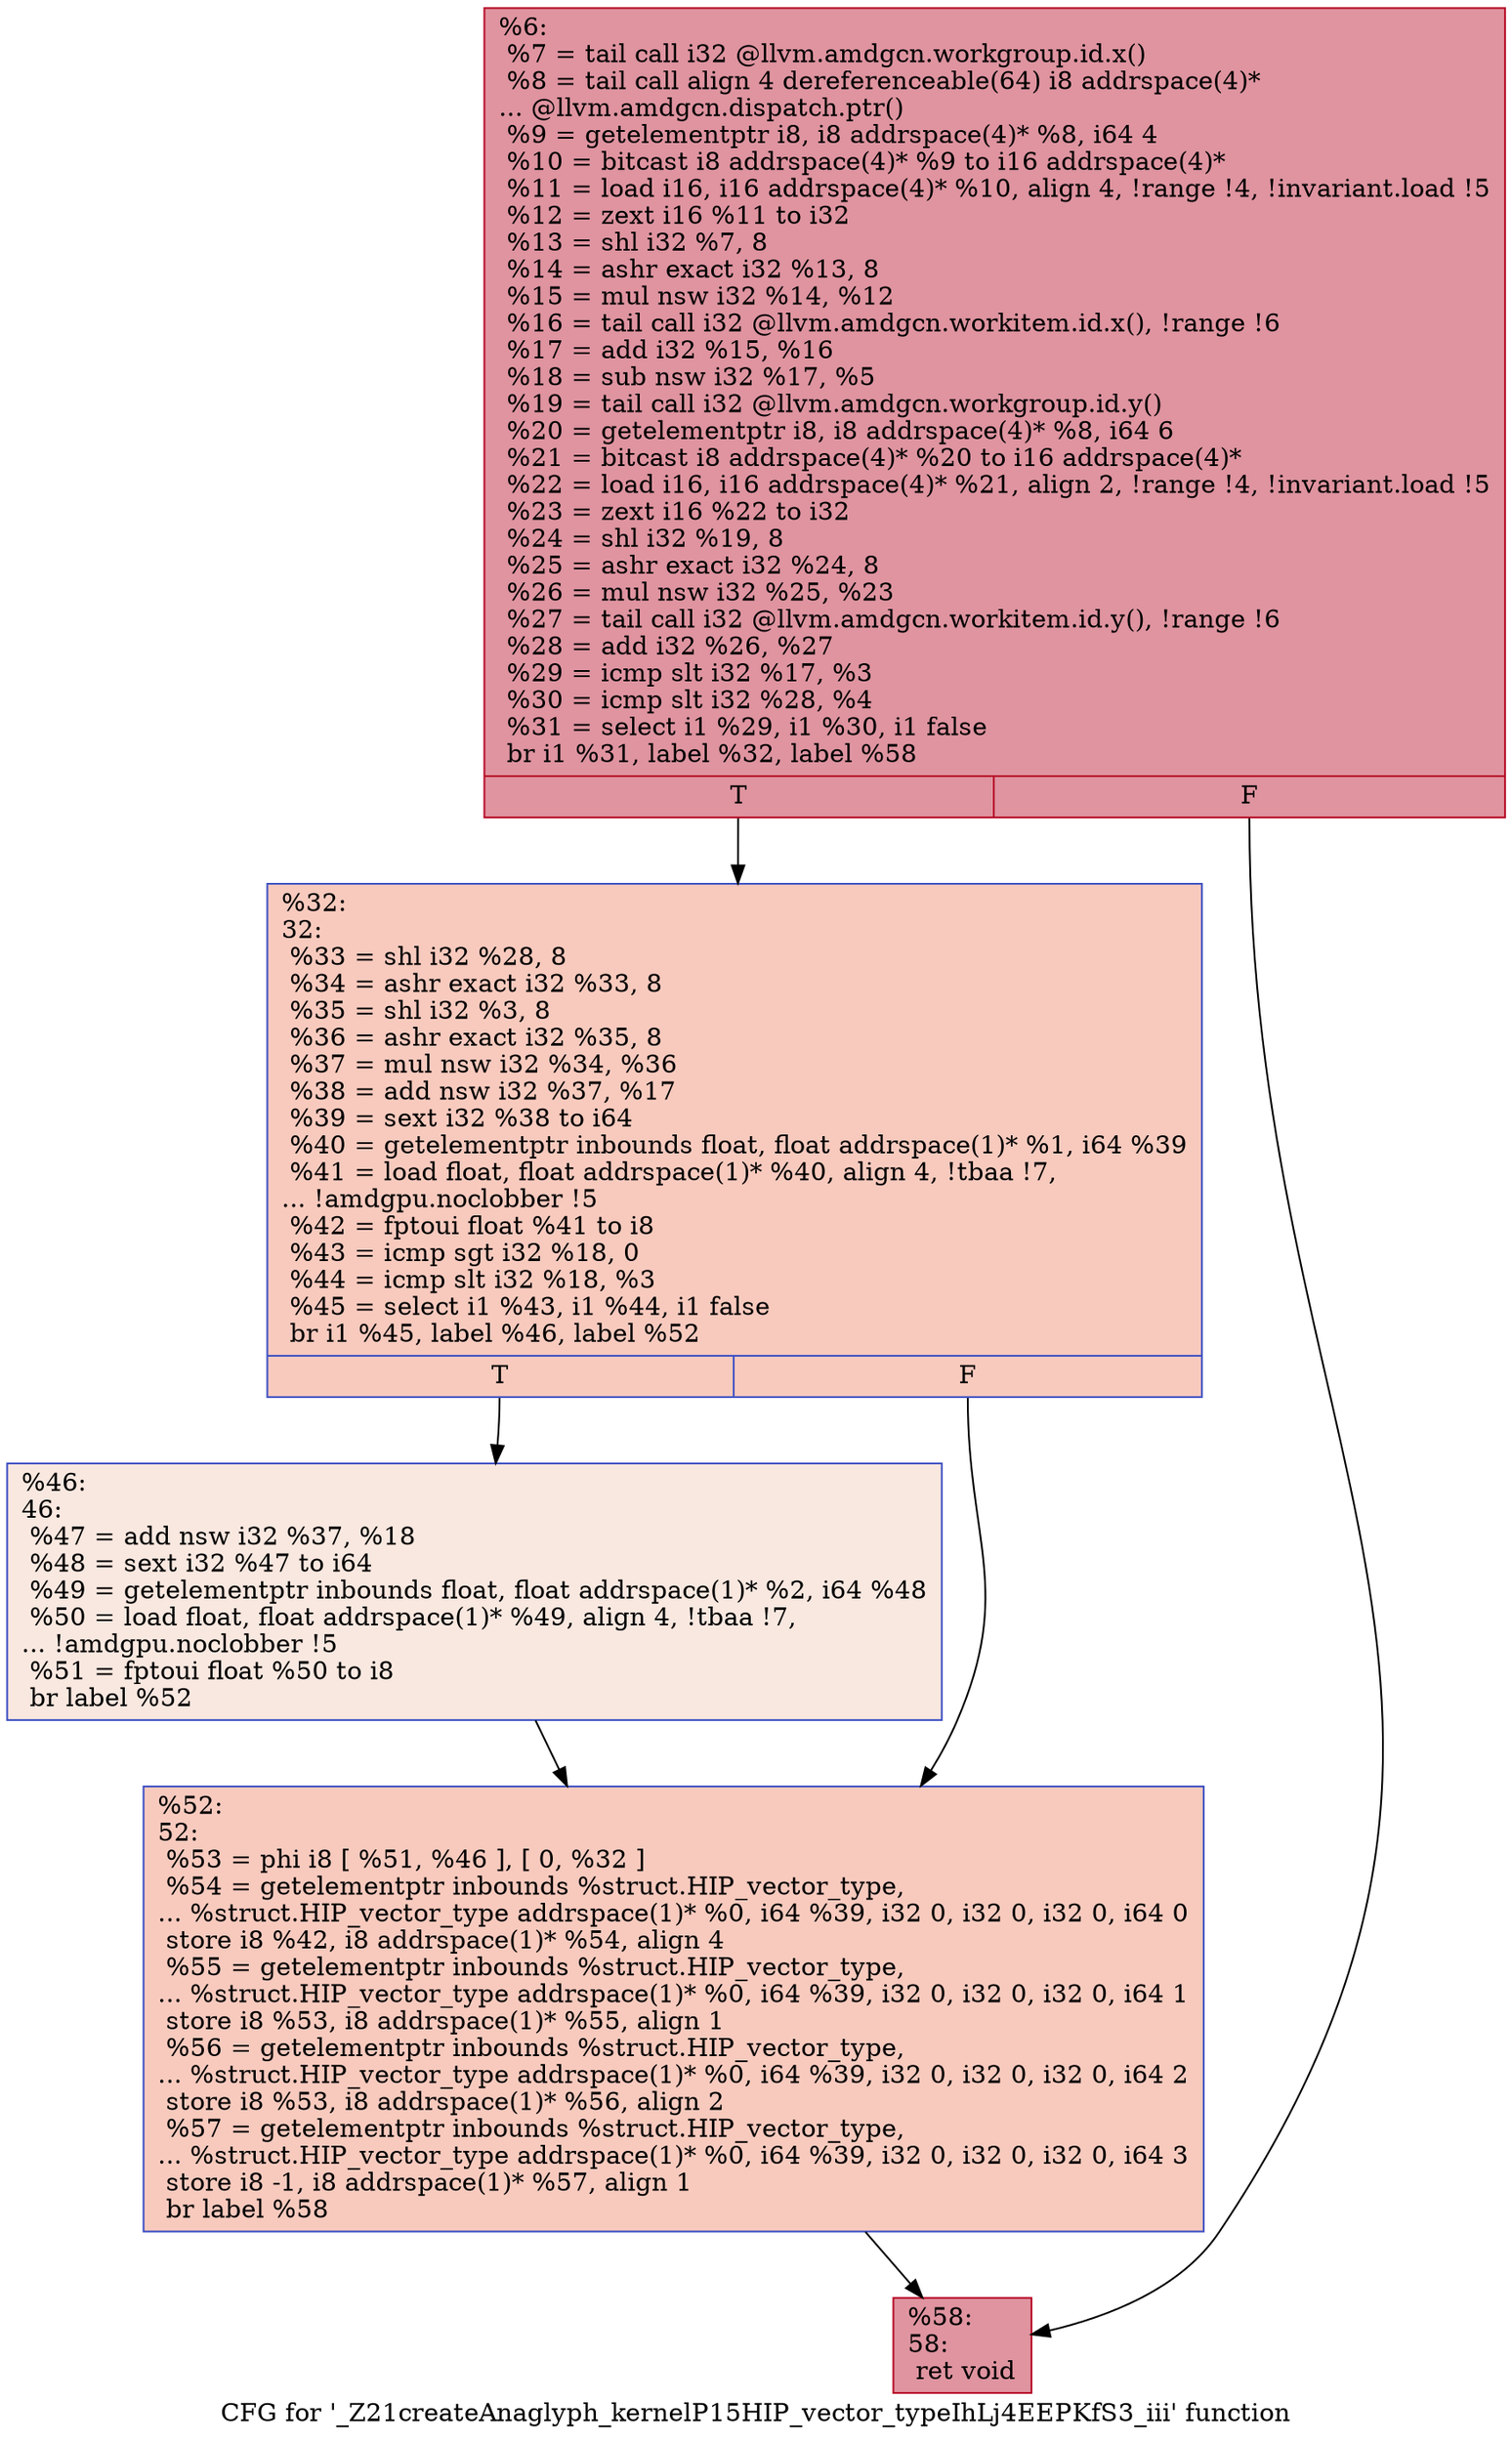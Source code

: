 digraph "CFG for '_Z21createAnaglyph_kernelP15HIP_vector_typeIhLj4EEPKfS3_iii' function" {
	label="CFG for '_Z21createAnaglyph_kernelP15HIP_vector_typeIhLj4EEPKfS3_iii' function";

	Node0x635c340 [shape=record,color="#b70d28ff", style=filled, fillcolor="#b70d2870",label="{%6:\l  %7 = tail call i32 @llvm.amdgcn.workgroup.id.x()\l  %8 = tail call align 4 dereferenceable(64) i8 addrspace(4)*\l... @llvm.amdgcn.dispatch.ptr()\l  %9 = getelementptr i8, i8 addrspace(4)* %8, i64 4\l  %10 = bitcast i8 addrspace(4)* %9 to i16 addrspace(4)*\l  %11 = load i16, i16 addrspace(4)* %10, align 4, !range !4, !invariant.load !5\l  %12 = zext i16 %11 to i32\l  %13 = shl i32 %7, 8\l  %14 = ashr exact i32 %13, 8\l  %15 = mul nsw i32 %14, %12\l  %16 = tail call i32 @llvm.amdgcn.workitem.id.x(), !range !6\l  %17 = add i32 %15, %16\l  %18 = sub nsw i32 %17, %5\l  %19 = tail call i32 @llvm.amdgcn.workgroup.id.y()\l  %20 = getelementptr i8, i8 addrspace(4)* %8, i64 6\l  %21 = bitcast i8 addrspace(4)* %20 to i16 addrspace(4)*\l  %22 = load i16, i16 addrspace(4)* %21, align 2, !range !4, !invariant.load !5\l  %23 = zext i16 %22 to i32\l  %24 = shl i32 %19, 8\l  %25 = ashr exact i32 %24, 8\l  %26 = mul nsw i32 %25, %23\l  %27 = tail call i32 @llvm.amdgcn.workitem.id.y(), !range !6\l  %28 = add i32 %26, %27\l  %29 = icmp slt i32 %17, %3\l  %30 = icmp slt i32 %28, %4\l  %31 = select i1 %29, i1 %30, i1 false\l  br i1 %31, label %32, label %58\l|{<s0>T|<s1>F}}"];
	Node0x635c340:s0 -> Node0x6360050;
	Node0x635c340:s1 -> Node0x63600e0;
	Node0x6360050 [shape=record,color="#3d50c3ff", style=filled, fillcolor="#ef886b70",label="{%32:\l32:                                               \l  %33 = shl i32 %28, 8\l  %34 = ashr exact i32 %33, 8\l  %35 = shl i32 %3, 8\l  %36 = ashr exact i32 %35, 8\l  %37 = mul nsw i32 %34, %36\l  %38 = add nsw i32 %37, %17\l  %39 = sext i32 %38 to i64\l  %40 = getelementptr inbounds float, float addrspace(1)* %1, i64 %39\l  %41 = load float, float addrspace(1)* %40, align 4, !tbaa !7,\l... !amdgpu.noclobber !5\l  %42 = fptoui float %41 to i8\l  %43 = icmp sgt i32 %18, 0\l  %44 = icmp slt i32 %18, %3\l  %45 = select i1 %43, i1 %44, i1 false\l  br i1 %45, label %46, label %52\l|{<s0>T|<s1>F}}"];
	Node0x6360050:s0 -> Node0x6360c00;
	Node0x6360050:s1 -> Node0x6360c90;
	Node0x6360c00 [shape=record,color="#3d50c3ff", style=filled, fillcolor="#f1ccb870",label="{%46:\l46:                                               \l  %47 = add nsw i32 %37, %18\l  %48 = sext i32 %47 to i64\l  %49 = getelementptr inbounds float, float addrspace(1)* %2, i64 %48\l  %50 = load float, float addrspace(1)* %49, align 4, !tbaa !7,\l... !amdgpu.noclobber !5\l  %51 = fptoui float %50 to i8\l  br label %52\l}"];
	Node0x6360c00 -> Node0x6360c90;
	Node0x6360c90 [shape=record,color="#3d50c3ff", style=filled, fillcolor="#ef886b70",label="{%52:\l52:                                               \l  %53 = phi i8 [ %51, %46 ], [ 0, %32 ]\l  %54 = getelementptr inbounds %struct.HIP_vector_type,\l... %struct.HIP_vector_type addrspace(1)* %0, i64 %39, i32 0, i32 0, i32 0, i64 0\l  store i8 %42, i8 addrspace(1)* %54, align 4\l  %55 = getelementptr inbounds %struct.HIP_vector_type,\l... %struct.HIP_vector_type addrspace(1)* %0, i64 %39, i32 0, i32 0, i32 0, i64 1\l  store i8 %53, i8 addrspace(1)* %55, align 1\l  %56 = getelementptr inbounds %struct.HIP_vector_type,\l... %struct.HIP_vector_type addrspace(1)* %0, i64 %39, i32 0, i32 0, i32 0, i64 2\l  store i8 %53, i8 addrspace(1)* %56, align 2\l  %57 = getelementptr inbounds %struct.HIP_vector_type,\l... %struct.HIP_vector_type addrspace(1)* %0, i64 %39, i32 0, i32 0, i32 0, i64 3\l  store i8 -1, i8 addrspace(1)* %57, align 1\l  br label %58\l}"];
	Node0x6360c90 -> Node0x63600e0;
	Node0x63600e0 [shape=record,color="#b70d28ff", style=filled, fillcolor="#b70d2870",label="{%58:\l58:                                               \l  ret void\l}"];
}
